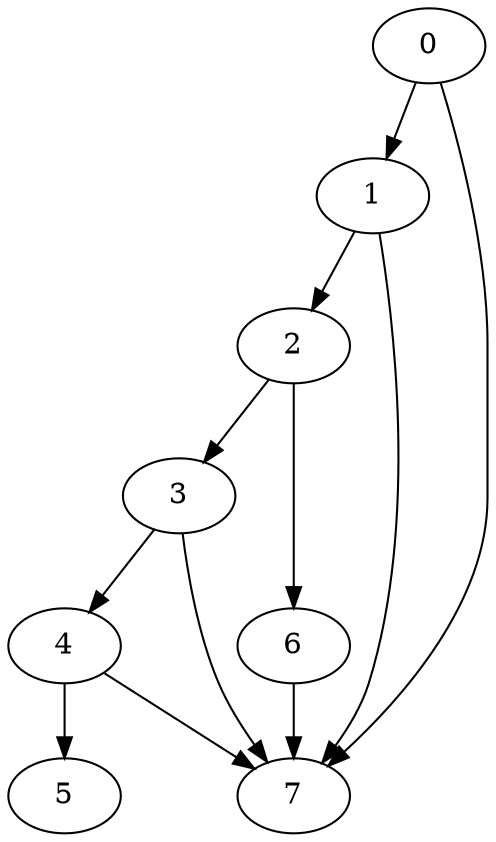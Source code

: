 digraph {
	0
	1
	2
	3
	4
	5
	6
	7
	1 -> 2
	2 -> 3
	3 -> 4
	4 -> 5
	2 -> 6
	1 -> 7
	3 -> 7
	4 -> 7
	6 -> 7
	0 -> 7
	0 -> 1
}
